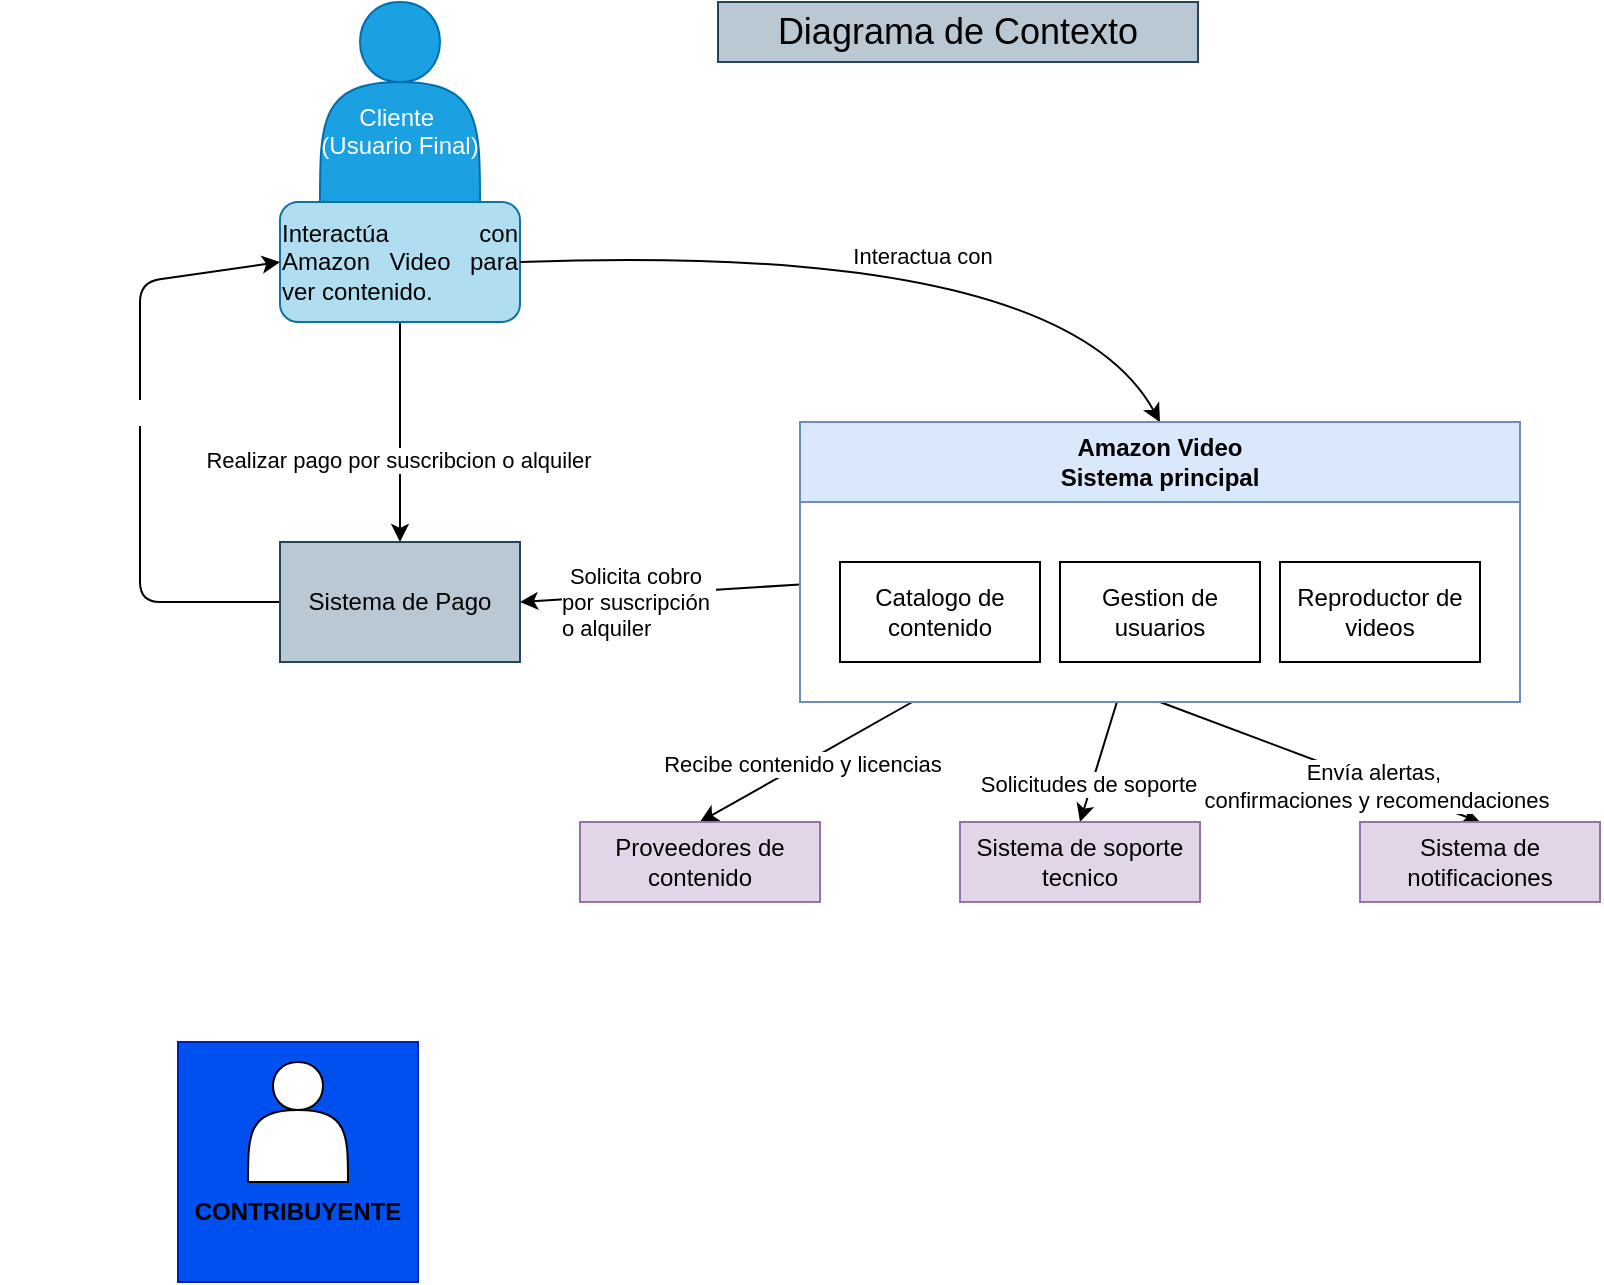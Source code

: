 <mxfile>
    <diagram id="2r2DTn-Pq7qfGQ8VMtvI" name="Page-1">
        <mxGraphModel dx="1003" dy="403" grid="1" gridSize="10" guides="1" tooltips="1" connect="1" arrows="1" fold="1" page="1" pageScale="1" pageWidth="850" pageHeight="1100" math="0" shadow="0">
            <root>
                <mxCell id="0"/>
                <mxCell id="1" parent="0"/>
                <mxCell id="13" value="" style="edgeStyle=none;html=1;" parent="1" source="9" target="12" edge="1">
                    <mxGeometry relative="1" as="geometry"/>
                </mxCell>
                <mxCell id="9" value="&#xa;&#xa;Cliente &#xa;(Usuario Final)" style="shape=actor;fillColor=#1ba1e2;strokeColor=#006EAF;fontColor=#ffffff;verticalAlign=middle;" parent="1" vertex="1">
                    <mxGeometry x="191" y="40" width="80" height="100" as="geometry"/>
                </mxCell>
                <mxCell id="18" style="edgeStyle=none;html=1;entryX=0.5;entryY=0;entryDx=0;entryDy=0;" parent="1" source="12" target="16" edge="1">
                    <mxGeometry relative="1" as="geometry"/>
                </mxCell>
                <mxCell id="30" value="Realizar pago por suscribcion o alquiler" style="edgeLabel;html=1;align=center;verticalAlign=middle;resizable=0;points=[];" parent="18" vertex="1" connectable="0">
                    <mxGeometry x="0.242" y="-1" relative="1" as="geometry">
                        <mxPoint as="offset"/>
                    </mxGeometry>
                </mxCell>
                <mxCell id="12" value="&lt;div style=&quot;text-align: justify;&quot;&gt;&lt;span style=&quot;background-color: transparent;&quot;&gt;Interactúa con Amazon Video para ver contenido.&lt;/span&gt;&lt;/div&gt;" style="rounded=1;whiteSpace=wrap;html=1;fillColor=#b1ddf0;strokeColor=#10739e;" parent="1" vertex="1">
                    <mxGeometry x="171" y="140" width="120" height="60" as="geometry"/>
                </mxCell>
                <mxCell id="45" style="edgeStyle=none;html=1;entryX=0;entryY=0.5;entryDx=0;entryDy=0;" parent="1" source="16" target="12" edge="1">
                    <mxGeometry relative="1" as="geometry">
                        <Array as="points">
                            <mxPoint x="101" y="340"/>
                            <mxPoint x="101" y="260"/>
                            <mxPoint x="101" y="180"/>
                        </Array>
                    </mxGeometry>
                </mxCell>
                <mxCell id="50" value="&lt;span&gt;&lt;font style=&quot;color: light-dark(rgb(255, 255, 255), rgb(255, 255, 255));&quot;&gt;Envia confirmacion de pago&lt;/font&gt;&lt;/span&gt;" style="edgeLabel;html=1;align=center;verticalAlign=middle;resizable=0;points=[];" parent="45" vertex="1" connectable="0">
                    <mxGeometry x="0.102" y="2" relative="1" as="geometry">
                        <mxPoint as="offset"/>
                    </mxGeometry>
                </mxCell>
                <mxCell id="16" value="&lt;p&gt;Sistema de Pago&lt;/p&gt;" style="rounded=0;whiteSpace=wrap;html=1;fillColor=#bac8d3;strokeColor=#23445d;" parent="1" vertex="1">
                    <mxGeometry x="171" y="310" width="120" height="60" as="geometry"/>
                </mxCell>
                <mxCell id="27" value="" style="curved=1;endArrow=classic;html=1;exitX=1;exitY=0.5;exitDx=0;exitDy=0;entryX=0.5;entryY=0;entryDx=0;entryDy=0;" parent="1" source="12" target="20" edge="1">
                    <mxGeometry width="50" height="50" relative="1" as="geometry">
                        <mxPoint x="431" y="200" as="sourcePoint"/>
                        <mxPoint x="581" y="240" as="targetPoint"/>
                        <Array as="points">
                            <mxPoint x="561" y="160"/>
                        </Array>
                    </mxGeometry>
                </mxCell>
                <mxCell id="29" value="Interactua con" style="edgeLabel;html=1;align=center;verticalAlign=middle;resizable=0;points=[];" parent="27" vertex="1" connectable="0">
                    <mxGeometry x="0.077" y="-4" relative="1" as="geometry">
                        <mxPoint as="offset"/>
                    </mxGeometry>
                </mxCell>
                <mxCell id="28" value="" style="curved=1;endArrow=classic;html=1;" parent="1" target="20" edge="1">
                    <mxGeometry width="50" height="50" relative="1" as="geometry">
                        <mxPoint x="451" y="290" as="sourcePoint"/>
                        <mxPoint x="501" y="240" as="targetPoint"/>
                        <Array as="points">
                            <mxPoint x="501" y="290"/>
                        </Array>
                    </mxGeometry>
                </mxCell>
                <mxCell id="37" style="edgeStyle=none;html=1;exitX=0.5;exitY=1;exitDx=0;exitDy=0;entryX=0.5;entryY=0;entryDx=0;entryDy=0;" parent="1" source="20" target="33" edge="1">
                    <mxGeometry relative="1" as="geometry"/>
                </mxCell>
                <mxCell id="40" value="Envía alertas,&amp;nbsp;&lt;div&gt;confirmaciones y recomendaciones&lt;/div&gt;" style="edgeLabel;html=1;align=center;verticalAlign=middle;resizable=0;points=[];" parent="37" vertex="1" connectable="0">
                    <mxGeometry x="0.351" y="-1" relative="1" as="geometry">
                        <mxPoint as="offset"/>
                    </mxGeometry>
                </mxCell>
                <mxCell id="38" style="edgeStyle=none;html=1;entryX=0.5;entryY=0;entryDx=0;entryDy=0;" parent="1" source="20" target="32" edge="1">
                    <mxGeometry relative="1" as="geometry"/>
                </mxCell>
                <mxCell id="41" value="Solicitudes de soporte" style="edgeLabel;html=1;align=center;verticalAlign=middle;resizable=0;points=[];" parent="38" vertex="1" connectable="0">
                    <mxGeometry x="0.375" y="-2" relative="1" as="geometry">
                        <mxPoint as="offset"/>
                    </mxGeometry>
                </mxCell>
                <mxCell id="39" style="edgeStyle=none;html=1;entryX=0.5;entryY=0;entryDx=0;entryDy=0;" parent="1" source="20" target="31" edge="1">
                    <mxGeometry relative="1" as="geometry"/>
                </mxCell>
                <mxCell id="42" value="Recibe contenido y licencias" style="edgeLabel;html=1;align=center;verticalAlign=middle;resizable=0;points=[];" parent="39" vertex="1" connectable="0">
                    <mxGeometry x="0.042" y="-1" relative="1" as="geometry">
                        <mxPoint as="offset"/>
                    </mxGeometry>
                </mxCell>
                <mxCell id="51" style="edgeStyle=none;html=1;entryX=1;entryY=0.5;entryDx=0;entryDy=0;" parent="1" source="20" target="16" edge="1">
                    <mxGeometry relative="1" as="geometry">
                        <mxPoint x="300" y="340" as="targetPoint"/>
                    </mxGeometry>
                </mxCell>
                <mxCell id="53" value="&lt;span style=&quot;text-align: left;&quot;&gt;&lt;font style=&quot;color: light-dark(rgb(0, 0, 0), rgb(255, 255, 255));&quot;&gt;Solicita cobro&amp;nbsp;&lt;/font&gt;&lt;/span&gt;&lt;div style=&quot;scrollbar-color: light-dark(#e2e2e2, #4b4b4b)&lt;br/&gt;&#x9;&#x9;&#x9;&#x9;&#x9;light-dark(#fbfbfb, var(--dark-panel-color)); text-align: left;&quot;&gt;&lt;font style=&quot;color: light-dark(rgb(0, 0, 0), rgb(255, 255, 255));&quot;&gt;por suscripción&amp;nbsp;&lt;/font&gt;&lt;/div&gt;&lt;div style=&quot;scrollbar-color: light-dark(#e2e2e2, #4b4b4b)&lt;br/&gt;&#x9;&#x9;&#x9;&#x9;&#x9;light-dark(#fbfbfb, var(--dark-panel-color)); text-align: left;&quot;&gt;&lt;font style=&quot;color: light-dark(rgb(0, 0, 0), rgb(255, 255, 255));&quot;&gt;o alquiler&lt;/font&gt;&lt;/div&gt;" style="edgeLabel;html=1;align=center;verticalAlign=middle;resizable=0;points=[];" parent="51" vertex="1" connectable="0">
                    <mxGeometry x="0.345" relative="1" as="geometry">
                        <mxPoint x="13" y="3" as="offset"/>
                    </mxGeometry>
                </mxCell>
                <mxCell id="20" value="Amazon Video&lt;div&gt;Sistema principal&lt;/div&gt;" style="swimlane;whiteSpace=wrap;html=1;startSize=40;fillColor=#dae8fc;strokeColor=#6c8ebf;" parent="1" vertex="1">
                    <mxGeometry x="431" y="250" width="360" height="140" as="geometry"/>
                </mxCell>
                <mxCell id="22" value="Catalogo de contenido" style="rounded=0;whiteSpace=wrap;html=1;" parent="20" vertex="1">
                    <mxGeometry x="20" y="70" width="100" height="50" as="geometry"/>
                </mxCell>
                <mxCell id="23" value="&lt;p&gt;Gestion de usuarios&lt;/p&gt;" style="rounded=0;whiteSpace=wrap;html=1;" parent="20" vertex="1">
                    <mxGeometry x="130" y="70" width="100" height="50" as="geometry"/>
                </mxCell>
                <mxCell id="24" value="&lt;p&gt;Reproductor de videos&lt;/p&gt;" style="rounded=0;whiteSpace=wrap;html=1;" parent="20" vertex="1">
                    <mxGeometry x="240" y="70" width="100" height="50" as="geometry"/>
                </mxCell>
                <mxCell id="31" value="&lt;p&gt;Proveedores de contenido&lt;/p&gt;" style="rounded=0;whiteSpace=wrap;html=1;fillColor=#e1d5e7;strokeColor=#9673a6;" parent="1" vertex="1">
                    <mxGeometry x="321" y="450" width="120" height="40" as="geometry"/>
                </mxCell>
                <mxCell id="32" value="&lt;p&gt;Sistema de soporte tecnico&lt;/p&gt;" style="rounded=0;whiteSpace=wrap;html=1;fillColor=#e1d5e7;strokeColor=#9673a6;" parent="1" vertex="1">
                    <mxGeometry x="511" y="450" width="120" height="40" as="geometry"/>
                </mxCell>
                <mxCell id="33" value="&lt;p&gt;Sistema de notificaciones&lt;/p&gt;" style="rounded=0;whiteSpace=wrap;html=1;fillColor=#e1d5e7;strokeColor=#9673a6;" parent="1" vertex="1">
                    <mxGeometry x="711" y="450" width="120" height="40" as="geometry"/>
                </mxCell>
                <mxCell id="54" value="Diagrama de Contexto" style="rounded=0;whiteSpace=wrap;html=1;fillColor=#bac8d3;strokeColor=#23445d;fontSize=18;" parent="1" vertex="1">
                    <mxGeometry x="390" y="40" width="240" height="30" as="geometry"/>
                </mxCell>
                <mxCell id="55" value="" style="whiteSpace=wrap;html=1;aspect=fixed;fillColor=light-dark(#0050EF,#006EAF);fontColor=#ffffff;strokeColor=#001DBC;" vertex="1" parent="1">
                    <mxGeometry x="120" y="560" width="120" height="120" as="geometry"/>
                </mxCell>
                <mxCell id="58" value="" style="shape=actor;whiteSpace=wrap;html=1;fillColor=light-dark(#FFFFFF,#FFFFFF);strokeColor=light-dark(#000000,#000000);" vertex="1" parent="1">
                    <mxGeometry x="155" y="570" width="50" height="60" as="geometry"/>
                </mxCell>
                <mxCell id="59" value="&lt;b&gt;CONTRIBUYENTE&lt;/b&gt;" style="text;strokeColor=none;align=center;fillColor=none;html=1;verticalAlign=middle;whiteSpace=wrap;rounded=0;" vertex="1" parent="1">
                    <mxGeometry x="120" y="630" width="120" height="30" as="geometry"/>
                </mxCell>
            </root>
        </mxGraphModel>
    </diagram>
</mxfile>